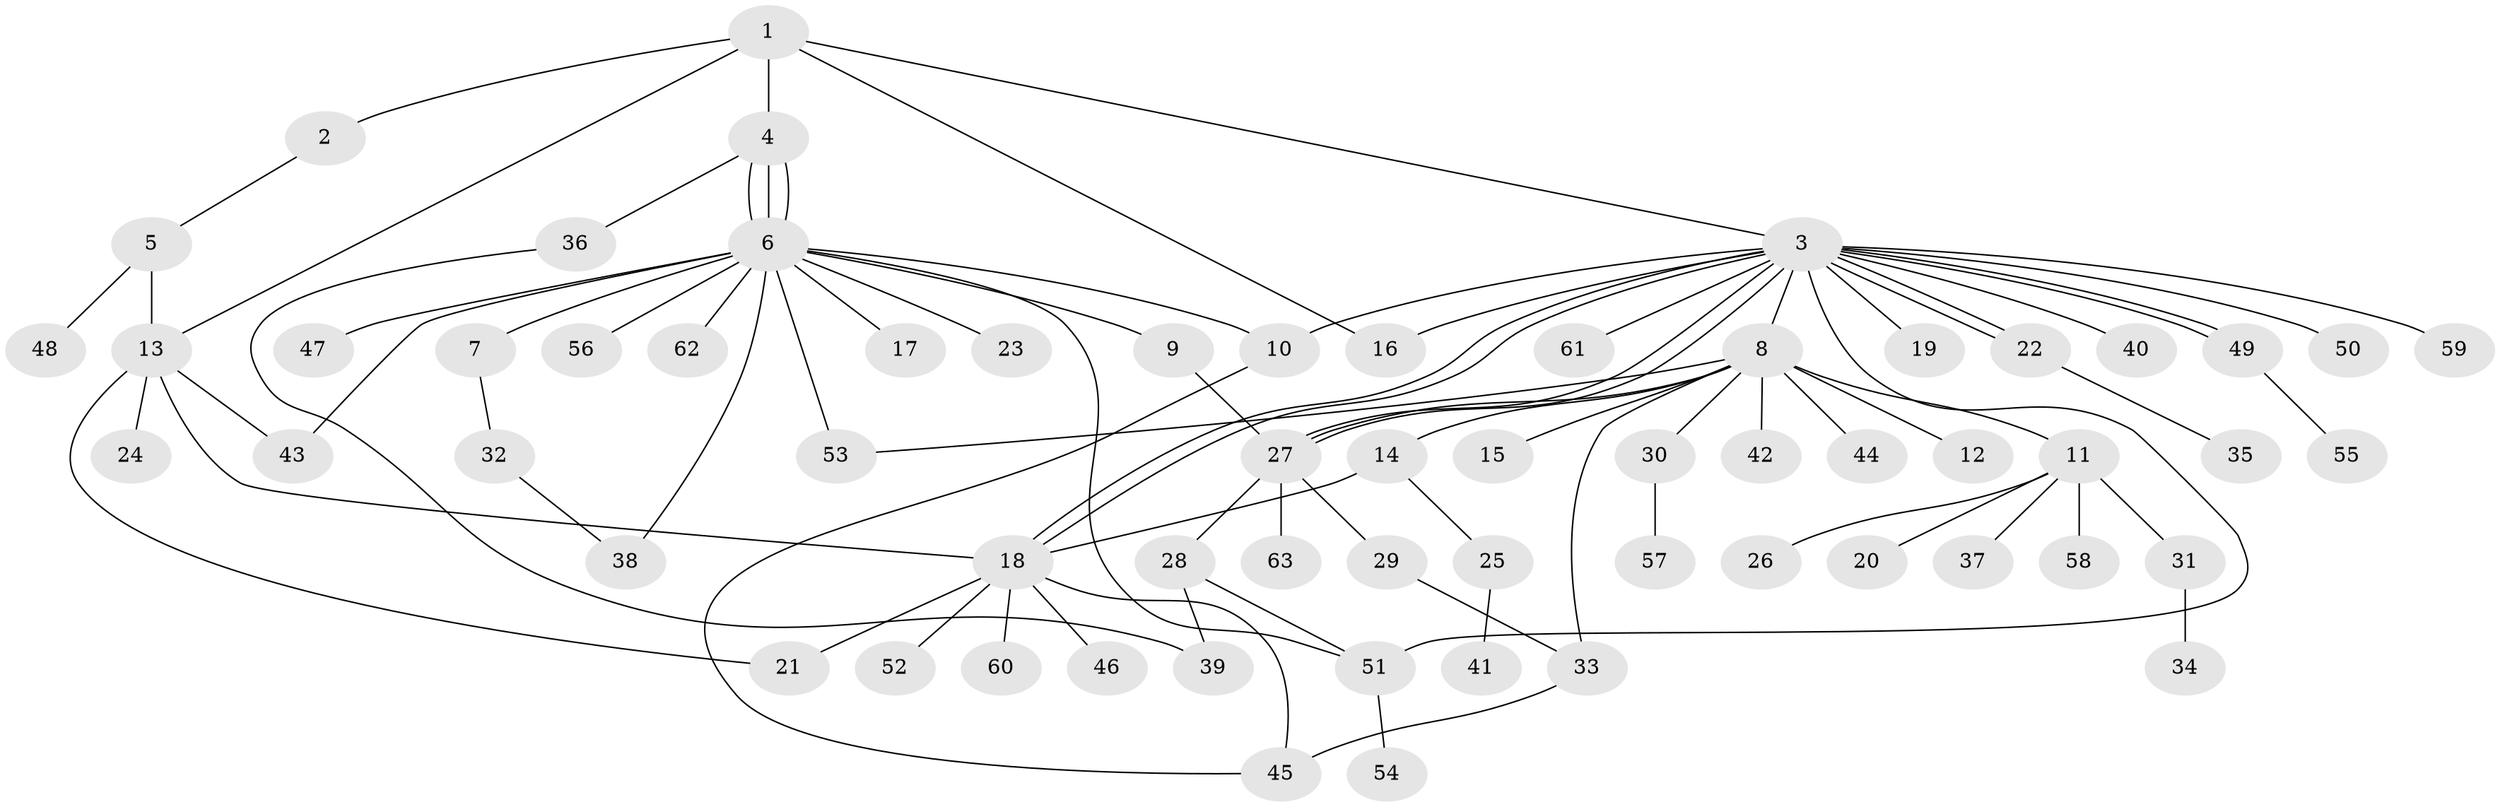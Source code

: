 // coarse degree distribution, {10: 0.02702702702702703, 1: 0.7027027027027027, 4: 0.05405405405405406, 2: 0.13513513513513514, 8: 0.02702702702702703, 13: 0.02702702702702703, 11: 0.02702702702702703}
// Generated by graph-tools (version 1.1) at 2025/51/03/04/25 21:51:55]
// undirected, 63 vertices, 85 edges
graph export_dot {
graph [start="1"]
  node [color=gray90,style=filled];
  1;
  2;
  3;
  4;
  5;
  6;
  7;
  8;
  9;
  10;
  11;
  12;
  13;
  14;
  15;
  16;
  17;
  18;
  19;
  20;
  21;
  22;
  23;
  24;
  25;
  26;
  27;
  28;
  29;
  30;
  31;
  32;
  33;
  34;
  35;
  36;
  37;
  38;
  39;
  40;
  41;
  42;
  43;
  44;
  45;
  46;
  47;
  48;
  49;
  50;
  51;
  52;
  53;
  54;
  55;
  56;
  57;
  58;
  59;
  60;
  61;
  62;
  63;
  1 -- 2;
  1 -- 3;
  1 -- 4;
  1 -- 13;
  1 -- 16;
  2 -- 5;
  3 -- 8;
  3 -- 10;
  3 -- 16;
  3 -- 18;
  3 -- 18;
  3 -- 19;
  3 -- 22;
  3 -- 22;
  3 -- 27;
  3 -- 27;
  3 -- 40;
  3 -- 49;
  3 -- 49;
  3 -- 50;
  3 -- 51;
  3 -- 59;
  3 -- 61;
  4 -- 6;
  4 -- 6;
  4 -- 6;
  4 -- 36;
  5 -- 13;
  5 -- 48;
  6 -- 7;
  6 -- 9;
  6 -- 10;
  6 -- 17;
  6 -- 23;
  6 -- 38;
  6 -- 43;
  6 -- 47;
  6 -- 51;
  6 -- 53;
  6 -- 56;
  6 -- 62;
  7 -- 32;
  8 -- 11;
  8 -- 12;
  8 -- 14;
  8 -- 15;
  8 -- 27;
  8 -- 30;
  8 -- 33;
  8 -- 42;
  8 -- 44;
  8 -- 53;
  9 -- 27;
  10 -- 45;
  11 -- 20;
  11 -- 26;
  11 -- 31;
  11 -- 37;
  11 -- 58;
  13 -- 18;
  13 -- 21;
  13 -- 24;
  13 -- 43;
  14 -- 18;
  14 -- 25;
  18 -- 21;
  18 -- 45;
  18 -- 46;
  18 -- 52;
  18 -- 60;
  22 -- 35;
  25 -- 41;
  27 -- 28;
  27 -- 29;
  27 -- 63;
  28 -- 39;
  28 -- 51;
  29 -- 33;
  30 -- 57;
  31 -- 34;
  32 -- 38;
  33 -- 45;
  36 -- 39;
  49 -- 55;
  51 -- 54;
}
